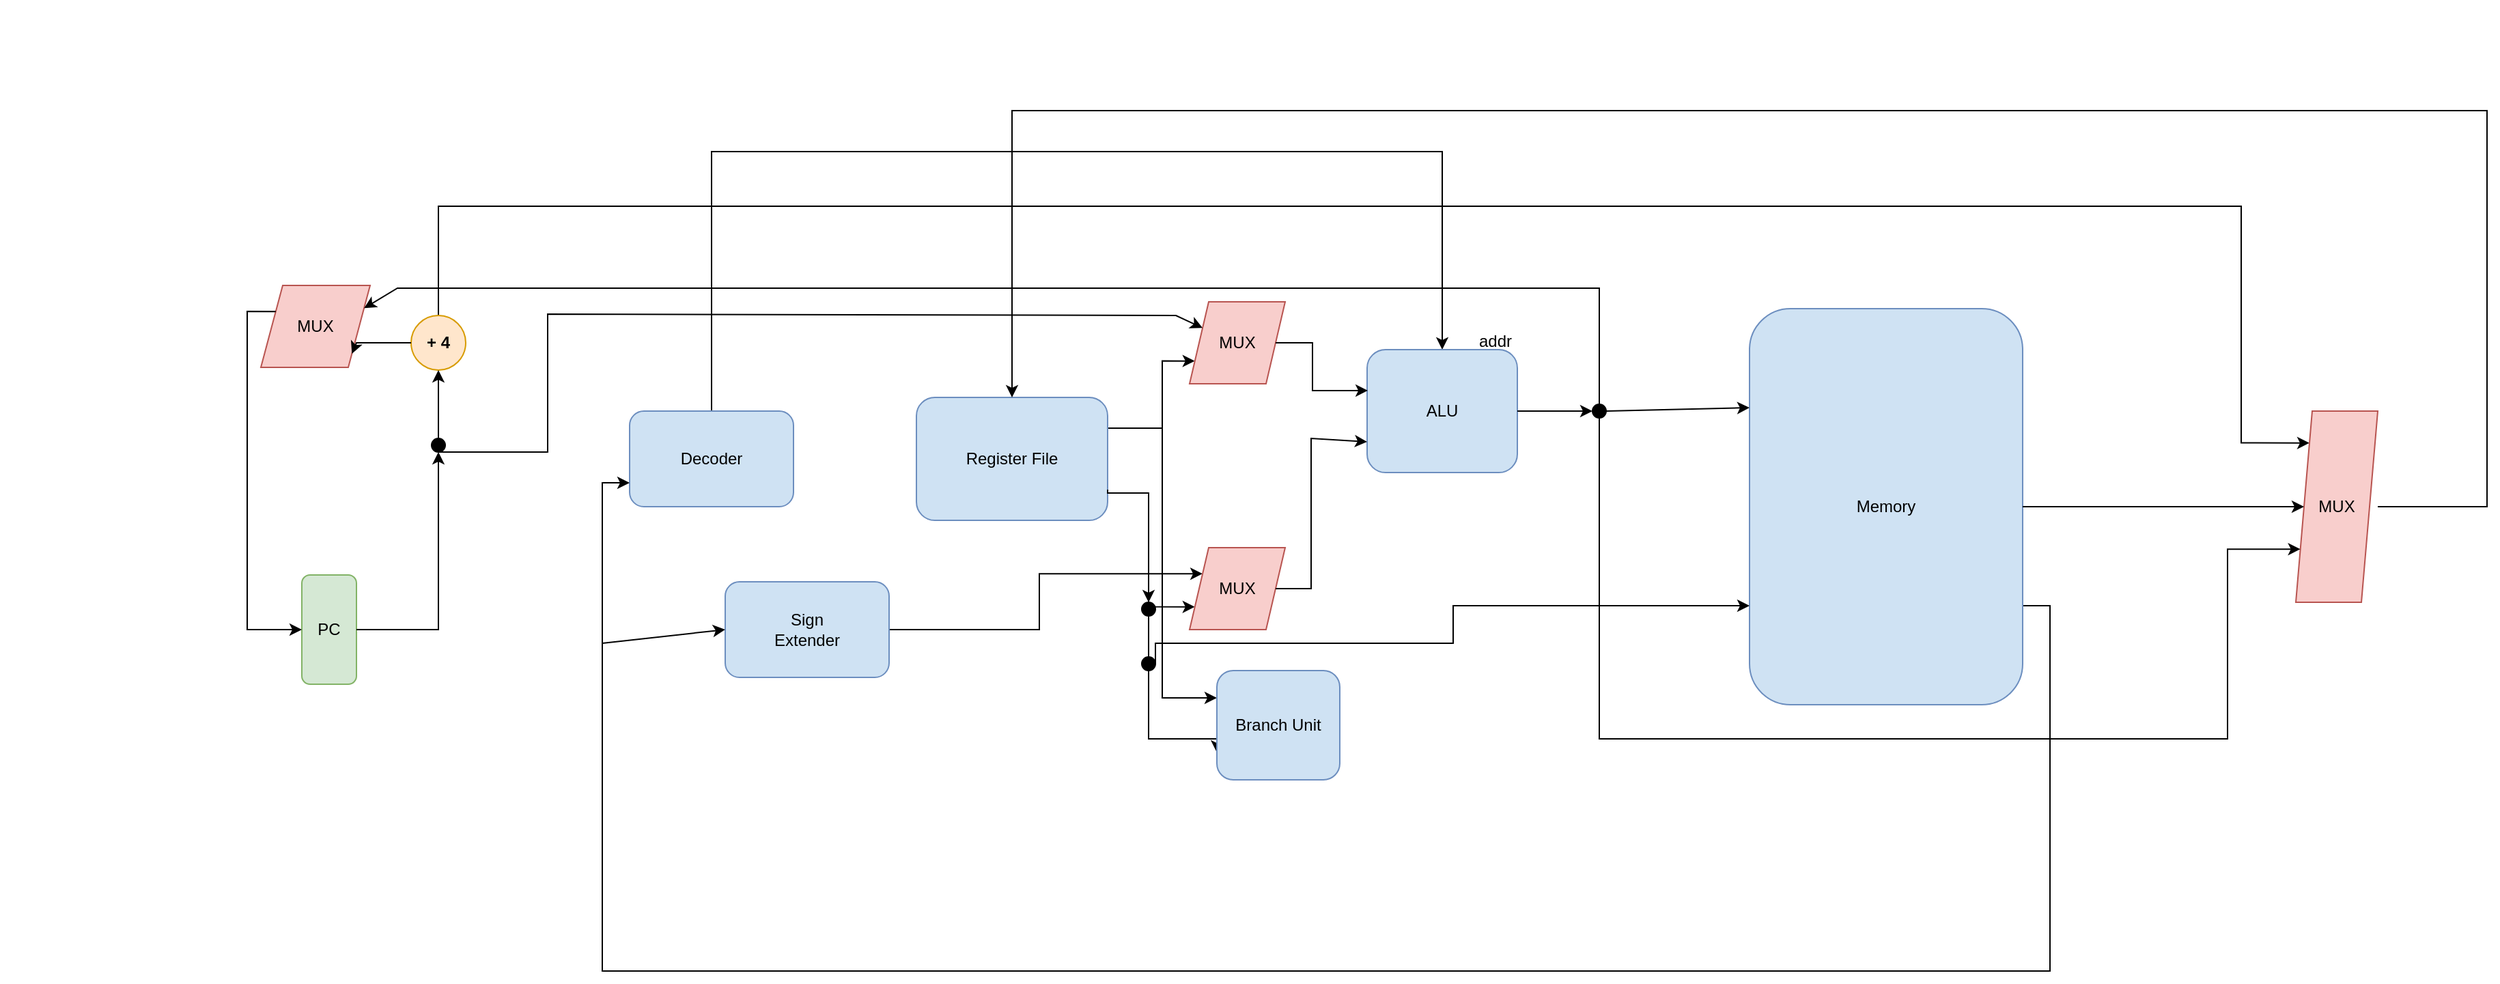 <mxfile version="28.2.5">
  <diagram id="CPU-DP" name="Datapath">
    <mxGraphModel dx="2169" dy="1237" grid="1" gridSize="10" guides="1" tooltips="1" connect="1" arrows="1" fold="1" page="1" pageScale="1" pageWidth="1920" pageHeight="1080" math="0" shadow="0">
      <root>
        <mxCell id="0" />
        <mxCell id="1" parent="0" />
        <mxCell id="pc" value="PC" style="rounded=1;whiteSpace=wrap;html=1;fillColor=#d5e8d4;strokeColor=#82b366;" parent="1" vertex="1">
          <mxGeometry x="220" y="420" width="40" height="80" as="geometry" />
        </mxCell>
        <mxCell id="GHfg0nzgbiycibJT58pG-31" style="edgeStyle=orthogonalEdgeStyle;rounded=0;orthogonalLoop=1;jettySize=auto;html=1;exitX=0.5;exitY=0;exitDx=0;exitDy=0;entryX=0;entryY=0;entryDx=0;entryDy=0;" edge="1" parent="1" source="plus4" target="muxWB">
          <mxGeometry relative="1" as="geometry">
            <mxPoint x="1150" y="130" as="targetPoint" />
            <Array as="points">
              <mxPoint x="320" y="150" />
              <mxPoint x="1640" y="150" />
              <mxPoint x="1640" y="323" />
            </Array>
          </mxGeometry>
        </mxCell>
        <mxCell id="plus4" value="+ 4" style="ellipse;whiteSpace=wrap;html=1;fillColor=#ffe6cc;strokeColor=#d79b00;fontStyle=1" parent="1" vertex="1">
          <mxGeometry x="300" y="230" width="40" height="40" as="geometry" />
        </mxCell>
        <mxCell id="GHfg0nzgbiycibJT58pG-30" style="edgeStyle=orthogonalEdgeStyle;rounded=0;orthogonalLoop=1;jettySize=auto;html=1;exitX=0.5;exitY=0;exitDx=0;exitDy=0;entryX=0.5;entryY=0;entryDx=0;entryDy=0;" edge="1" parent="1" source="decoder" target="alu">
          <mxGeometry relative="1" as="geometry">
            <Array as="points">
              <mxPoint x="520" y="110" />
              <mxPoint x="1055" y="110" />
            </Array>
          </mxGeometry>
        </mxCell>
        <mxCell id="decoder" value="Decoder" style="rounded=1;whiteSpace=wrap;html=1;fillColor=#cfe2f3;strokeColor=#6c8ebf;" parent="1" vertex="1">
          <mxGeometry x="460" y="300" width="120" height="70" as="geometry" />
        </mxCell>
        <mxCell id="GHfg0nzgbiycibJT58pG-29" style="edgeStyle=orthogonalEdgeStyle;rounded=0;orthogonalLoop=1;jettySize=auto;html=1;exitX=1;exitY=0.5;exitDx=0;exitDy=0;entryX=0;entryY=0.25;entryDx=0;entryDy=0;" edge="1" parent="1" source="sext" target="muxB">
          <mxGeometry relative="1" as="geometry" />
        </mxCell>
        <mxCell id="sext" value="Sign&#xa;Extender" style="rounded=1;whiteSpace=wrap;html=1;fillColor=#cfe2f3;strokeColor=#6c8ebf;" parent="1" vertex="1">
          <mxGeometry x="530" y="425" width="120" height="70" as="geometry" />
        </mxCell>
        <mxCell id="GHfg0nzgbiycibJT58pG-14" style="edgeStyle=orthogonalEdgeStyle;rounded=0;orthogonalLoop=1;jettySize=auto;html=1;exitX=1;exitY=0.25;exitDx=0;exitDy=0;entryX=0;entryY=0.75;entryDx=0;entryDy=0;" edge="1" parent="1" source="rf" target="muxA">
          <mxGeometry relative="1" as="geometry">
            <Array as="points">
              <mxPoint x="850" y="313" />
              <mxPoint x="850" y="263" />
            </Array>
          </mxGeometry>
        </mxCell>
        <mxCell id="GHfg0nzgbiycibJT58pG-15" style="edgeStyle=orthogonalEdgeStyle;rounded=0;orthogonalLoop=1;jettySize=auto;html=1;exitX=1;exitY=0.5;exitDx=0;exitDy=0;entryX=0;entryY=0.75;entryDx=0;entryDy=0;" edge="1" parent="1" source="rf" target="muxB">
          <mxGeometry relative="1" as="geometry">
            <Array as="points">
              <mxPoint x="810" y="360" />
              <mxPoint x="840" y="360" />
              <mxPoint x="840" y="443" />
            </Array>
          </mxGeometry>
        </mxCell>
        <mxCell id="GHfg0nzgbiycibJT58pG-16" style="edgeStyle=orthogonalEdgeStyle;rounded=0;orthogonalLoop=1;jettySize=auto;html=1;entryX=0;entryY=0.75;entryDx=0;entryDy=0;exitX=0.5;exitY=1;exitDx=0;exitDy=0;" edge="1" parent="1" source="GHfg0nzgbiycibJT58pG-24" target="branch">
          <mxGeometry relative="1" as="geometry">
            <mxPoint x="840" y="470" as="sourcePoint" />
            <Array as="points">
              <mxPoint x="840" y="540" />
            </Array>
          </mxGeometry>
        </mxCell>
        <mxCell id="GHfg0nzgbiycibJT58pG-17" style="edgeStyle=orthogonalEdgeStyle;rounded=0;orthogonalLoop=1;jettySize=auto;html=1;exitX=1;exitY=0.25;exitDx=0;exitDy=0;entryX=0;entryY=0.25;entryDx=0;entryDy=0;" edge="1" parent="1" source="rf" target="branch">
          <mxGeometry relative="1" as="geometry" />
        </mxCell>
        <mxCell id="rf" value="Register File" style="rounded=1;whiteSpace=wrap;html=1;fillColor=#cfe2f3;strokeColor=#6c8ebf;" parent="1" vertex="1">
          <mxGeometry x="670" y="290" width="140" height="90" as="geometry" />
        </mxCell>
        <mxCell id="muxA" value="MUX" style="shape=parallelogram;perimeter=parallelogramPerimeter;whiteSpace=wrap;html=1;fillColor=#f8cecc;strokeColor=#b85450;" parent="1" vertex="1">
          <mxGeometry x="870" y="220" width="70" height="60" as="geometry" />
        </mxCell>
        <mxCell id="muxB" value="MUX" style="shape=parallelogram;perimeter=parallelogramPerimeter;whiteSpace=wrap;html=1;fillColor=#f8cecc;strokeColor=#b85450;" parent="1" vertex="1">
          <mxGeometry x="870" y="400" width="70" height="60" as="geometry" />
        </mxCell>
        <mxCell id="alu" value="ALU" style="rounded=1;whiteSpace=wrap;html=1;fillColor=#cfe2f3;strokeColor=#6c8ebf;" parent="1" vertex="1">
          <mxGeometry x="1000" y="255" width="110" height="90" as="geometry" />
        </mxCell>
        <mxCell id="GHfg0nzgbiycibJT58pG-32" style="edgeStyle=orthogonalEdgeStyle;rounded=0;orthogonalLoop=1;jettySize=auto;html=1;exitX=1;exitY=0.75;exitDx=0;exitDy=0;entryX=0;entryY=0.75;entryDx=0;entryDy=0;" edge="1" parent="1" source="dmem" target="decoder">
          <mxGeometry relative="1" as="geometry">
            <Array as="points">
              <mxPoint x="1500" y="443" />
              <mxPoint x="1500" y="710" />
              <mxPoint x="440" y="710" />
              <mxPoint x="440" y="353" />
            </Array>
          </mxGeometry>
        </mxCell>
        <mxCell id="dmem" value="Memory" style="rounded=1;whiteSpace=wrap;html=1;fillColor=#cfe2f3;strokeColor=#6c8ebf;" parent="1" vertex="1">
          <mxGeometry x="1280" y="225" width="200" height="290" as="geometry" />
        </mxCell>
        <mxCell id="muxWB" value="MUX" style="shape=parallelogram;perimeter=parallelogramPerimeter;whiteSpace=wrap;html=1;fillColor=#f8cecc;strokeColor=#b85450;" parent="1" vertex="1">
          <mxGeometry x="1680" y="300" width="60" height="140" as="geometry" />
        </mxCell>
        <mxCell id="branch" value="Branch Unit" style="rounded=1;whiteSpace=wrap;html=1;fillColor=#cfe2f3;strokeColor=#6c8ebf;" parent="1" vertex="1">
          <mxGeometry x="890" y="490" width="90" height="80" as="geometry" />
        </mxCell>
        <mxCell id="muxPC" value="MUX" style="shape=parallelogram;perimeter=parallelogramPerimeter;whiteSpace=wrap;html=1;fillColor=#f8cecc;strokeColor=#b85450;" parent="1" vertex="1">
          <mxGeometry x="190" y="208" width="80" height="60" as="geometry" />
        </mxCell>
        <mxCell id="e_alu_dmem" style="endArrow=classic;strokeWidth=1;exitX=1;exitY=0.5;exitDx=0;exitDy=0;entryX=0;entryY=0.25;entryDx=0;entryDy=0;" parent="1" source="GHfg0nzgbiycibJT58pG-19" target="dmem" edge="1">
          <mxGeometry relative="1" as="geometry" />
        </mxCell>
        <mxCell id="lbl_addr" value="addr" style="text;html=1;strokeColor=none;fillColor=none;" parent="1" vertex="1">
          <mxGeometry x="1080" y="235" width="40" height="20" as="geometry" />
        </mxCell>
        <mxCell id="e_dmem_muxwb" style="endArrow=classic;strokeWidth=1;" parent="1" source="dmem" target="muxWB" edge="1">
          <mxGeometry relative="1" as="geometry" />
        </mxCell>
        <mxCell id="GHfg0nzgbiycibJT58pG-1" value="" style="endArrow=classic;html=1;rounded=0;exitX=0;exitY=0.25;exitDx=0;exitDy=0;entryX=0;entryY=0.5;entryDx=0;entryDy=0;" edge="1" parent="1" source="muxPC" target="pc">
          <mxGeometry width="50" height="50" relative="1" as="geometry">
            <mxPoint x="180" y="230" as="sourcePoint" />
            <mxPoint x="260" y="328" as="targetPoint" />
            <Array as="points">
              <mxPoint x="180" y="227" />
              <mxPoint x="180" y="318" />
              <mxPoint x="180" y="460" />
            </Array>
          </mxGeometry>
        </mxCell>
        <mxCell id="GHfg0nzgbiycibJT58pG-2" value="" style="endArrow=classic;html=1;rounded=0;entryX=0.5;entryY=1;entryDx=0;entryDy=0;" edge="1" parent="1" source="GHfg0nzgbiycibJT58pG-9" target="plus4">
          <mxGeometry width="50" height="50" relative="1" as="geometry">
            <mxPoint x="230" y="465" as="sourcePoint" />
            <mxPoint x="320" y="280" as="targetPoint" />
            <Array as="points" />
          </mxGeometry>
        </mxCell>
        <mxCell id="GHfg0nzgbiycibJT58pG-4" value="" style="endArrow=classic;html=1;rounded=0;entryX=1;entryY=1;entryDx=0;entryDy=0;exitX=0;exitY=0.5;exitDx=0;exitDy=0;" edge="1" parent="1" source="plus4" target="muxPC">
          <mxGeometry width="50" height="50" relative="1" as="geometry">
            <mxPoint x="250" y="290" as="sourcePoint" />
            <mxPoint x="300" y="240" as="targetPoint" />
            <Array as="points">
              <mxPoint x="260" y="250" />
            </Array>
          </mxGeometry>
        </mxCell>
        <mxCell id="GHfg0nzgbiycibJT58pG-5" value="" style="endArrow=classic;html=1;rounded=0;exitX=1;exitY=0.5;exitDx=0;exitDy=0;entryX=0.005;entryY=0.333;entryDx=0;entryDy=0;entryPerimeter=0;" edge="1" parent="1" source="muxA" target="alu">
          <mxGeometry width="50" height="50" relative="1" as="geometry">
            <mxPoint x="935" y="240" as="sourcePoint" />
            <mxPoint x="960" y="300" as="targetPoint" />
            <Array as="points">
              <mxPoint x="960" y="250" />
              <mxPoint x="960" y="285" />
            </Array>
          </mxGeometry>
        </mxCell>
        <mxCell id="GHfg0nzgbiycibJT58pG-6" value="" style="endArrow=classic;html=1;rounded=0;exitX=1;exitY=0.5;exitDx=0;exitDy=0;entryX=0;entryY=0.75;entryDx=0;entryDy=0;" edge="1" parent="1" source="muxB" target="alu">
          <mxGeometry width="50" height="50" relative="1" as="geometry">
            <mxPoint x="932" y="360" as="sourcePoint" />
            <mxPoint x="970" y="320" as="targetPoint" />
            <Array as="points">
              <mxPoint x="959" y="430" />
              <mxPoint x="959" y="320" />
            </Array>
          </mxGeometry>
        </mxCell>
        <mxCell id="GHfg0nzgbiycibJT58pG-7" value="" style="endArrow=classic;html=1;rounded=0;entryX=0;entryY=0.25;entryDx=0;entryDy=0;" edge="1" parent="1" target="muxA">
          <mxGeometry width="50" height="50" relative="1" as="geometry">
            <mxPoint x="320" y="330" as="sourcePoint" />
            <mxPoint x="770" y="200" as="targetPoint" />
            <Array as="points">
              <mxPoint x="400" y="330" />
              <mxPoint x="400" y="229" />
              <mxPoint x="860" y="230" />
            </Array>
          </mxGeometry>
        </mxCell>
        <mxCell id="GHfg0nzgbiycibJT58pG-8" value="" style="ellipse;whiteSpace=wrap;html=1;aspect=fixed;" vertex="1" parent="1">
          <mxGeometry x="NaN" y="NaN" width="20" height="NaN" as="geometry" />
        </mxCell>
        <mxCell id="GHfg0nzgbiycibJT58pG-10" value="" style="endArrow=classic;html=1;rounded=0;entryX=0.5;entryY=1;entryDx=0;entryDy=0;exitX=1;exitY=0.5;exitDx=0;exitDy=0;" edge="1" parent="1" source="pc" target="GHfg0nzgbiycibJT58pG-9">
          <mxGeometry width="50" height="50" relative="1" as="geometry">
            <mxPoint x="230" y="465" as="sourcePoint" />
            <mxPoint x="320" y="270" as="targetPoint" />
            <Array as="points">
              <mxPoint x="320" y="460" />
            </Array>
          </mxGeometry>
        </mxCell>
        <mxCell id="GHfg0nzgbiycibJT58pG-9" value="" style="ellipse;whiteSpace=wrap;html=1;aspect=fixed;fillColor=#000000;" vertex="1" parent="1">
          <mxGeometry x="315" y="320" width="10" height="10" as="geometry" />
        </mxCell>
        <mxCell id="GHfg0nzgbiycibJT58pG-11" value="" style="endArrow=classic;html=1;rounded=0;entryX=1;entryY=0.25;entryDx=0;entryDy=0;" edge="1" parent="1" source="GHfg0nzgbiycibJT58pG-19" target="muxPC">
          <mxGeometry width="50" height="50" relative="1" as="geometry">
            <mxPoint x="1170" y="300" as="sourcePoint" />
            <mxPoint x="270" y="170" as="targetPoint" />
            <Array as="points">
              <mxPoint x="1170" y="210" />
              <mxPoint x="290" y="210" />
            </Array>
          </mxGeometry>
        </mxCell>
        <mxCell id="GHfg0nzgbiycibJT58pG-20" value="" style="endArrow=classic;strokeWidth=1;exitX=1;exitY=0.5;exitDx=0;exitDy=0;entryX=0;entryY=0.5;entryDx=0;entryDy=0;" edge="1" parent="1" source="alu" target="GHfg0nzgbiycibJT58pG-19">
          <mxGeometry relative="1" as="geometry">
            <mxPoint x="1080" y="300" as="sourcePoint" />
            <mxPoint x="1290" y="295" as="targetPoint" />
          </mxGeometry>
        </mxCell>
        <mxCell id="GHfg0nzgbiycibJT58pG-21" style="edgeStyle=orthogonalEdgeStyle;rounded=0;orthogonalLoop=1;jettySize=auto;html=1;exitX=0.5;exitY=1;exitDx=0;exitDy=0;entryX=0;entryY=0.75;entryDx=0;entryDy=0;" edge="1" parent="1" source="GHfg0nzgbiycibJT58pG-19" target="muxWB">
          <mxGeometry relative="1" as="geometry">
            <mxPoint x="1610" y="800" as="targetPoint" />
            <Array as="points">
              <mxPoint x="1170" y="540" />
              <mxPoint x="1630" y="540" />
              <mxPoint x="1630" y="401" />
            </Array>
          </mxGeometry>
        </mxCell>
        <mxCell id="GHfg0nzgbiycibJT58pG-19" value="" style="ellipse;whiteSpace=wrap;html=1;aspect=fixed;fillColor=#000000;" vertex="1" parent="1">
          <mxGeometry x="1165" y="295" width="10" height="10" as="geometry" />
        </mxCell>
        <mxCell id="GHfg0nzgbiycibJT58pG-23" value="" style="edgeStyle=orthogonalEdgeStyle;rounded=0;orthogonalLoop=1;jettySize=auto;html=1;exitX=1;exitY=0.75;exitDx=0;exitDy=0;entryX=0.5;entryY=0;entryDx=0;entryDy=0;" edge="1" parent="1" source="rf" target="GHfg0nzgbiycibJT58pG-24">
          <mxGeometry relative="1" as="geometry">
            <mxPoint x="810" y="358" as="sourcePoint" />
            <mxPoint x="890" y="540" as="targetPoint" />
            <Array as="points">
              <mxPoint x="810" y="360" />
              <mxPoint x="840" y="360" />
            </Array>
          </mxGeometry>
        </mxCell>
        <mxCell id="GHfg0nzgbiycibJT58pG-24" value="" style="ellipse;whiteSpace=wrap;html=1;aspect=fixed;fillColor=#000000;" vertex="1" parent="1">
          <mxGeometry x="835" y="440" width="10" height="10" as="geometry" />
        </mxCell>
        <mxCell id="GHfg0nzgbiycibJT58pG-25" value="" style="ellipse;whiteSpace=wrap;html=1;aspect=fixed;fillColor=#000000;" vertex="1" parent="1">
          <mxGeometry x="835" y="480" width="10" height="10" as="geometry" />
        </mxCell>
        <mxCell id="GHfg0nzgbiycibJT58pG-26" style="edgeStyle=orthogonalEdgeStyle;rounded=0;orthogonalLoop=1;jettySize=auto;html=1;exitX=1;exitY=0.5;exitDx=0;exitDy=0;entryX=0;entryY=0.75;entryDx=0;entryDy=0;" edge="1" parent="1" source="GHfg0nzgbiycibJT58pG-25" target="dmem">
          <mxGeometry relative="1" as="geometry">
            <Array as="points">
              <mxPoint x="845" y="470" />
              <mxPoint x="1063" y="470" />
              <mxPoint x="1063" y="443" />
            </Array>
          </mxGeometry>
        </mxCell>
        <mxCell id="GHfg0nzgbiycibJT58pG-33" value="" style="endArrow=classic;html=1;rounded=0;entryX=0.5;entryY=0;entryDx=0;entryDy=0;" edge="1" parent="1" target="rf">
          <mxGeometry width="50" height="50" relative="1" as="geometry">
            <mxPoint x="1740" y="370" as="sourcePoint" />
            <mxPoint x="1820" y="180" as="targetPoint" />
            <Array as="points">
              <mxPoint x="1820" y="370" />
              <mxPoint x="1820" y="80" />
              <mxPoint x="1250" y="80" />
              <mxPoint x="740" y="80" />
            </Array>
          </mxGeometry>
        </mxCell>
        <mxCell id="GHfg0nzgbiycibJT58pG-35" value="" style="endArrow=classic;html=1;rounded=0;entryX=0;entryY=0.5;entryDx=0;entryDy=0;" edge="1" parent="1" target="sext">
          <mxGeometry width="50" height="50" relative="1" as="geometry">
            <mxPoint x="440" y="470" as="sourcePoint" />
            <mxPoint x="480" y="430" as="targetPoint" />
          </mxGeometry>
        </mxCell>
      </root>
    </mxGraphModel>
  </diagram>
</mxfile>
